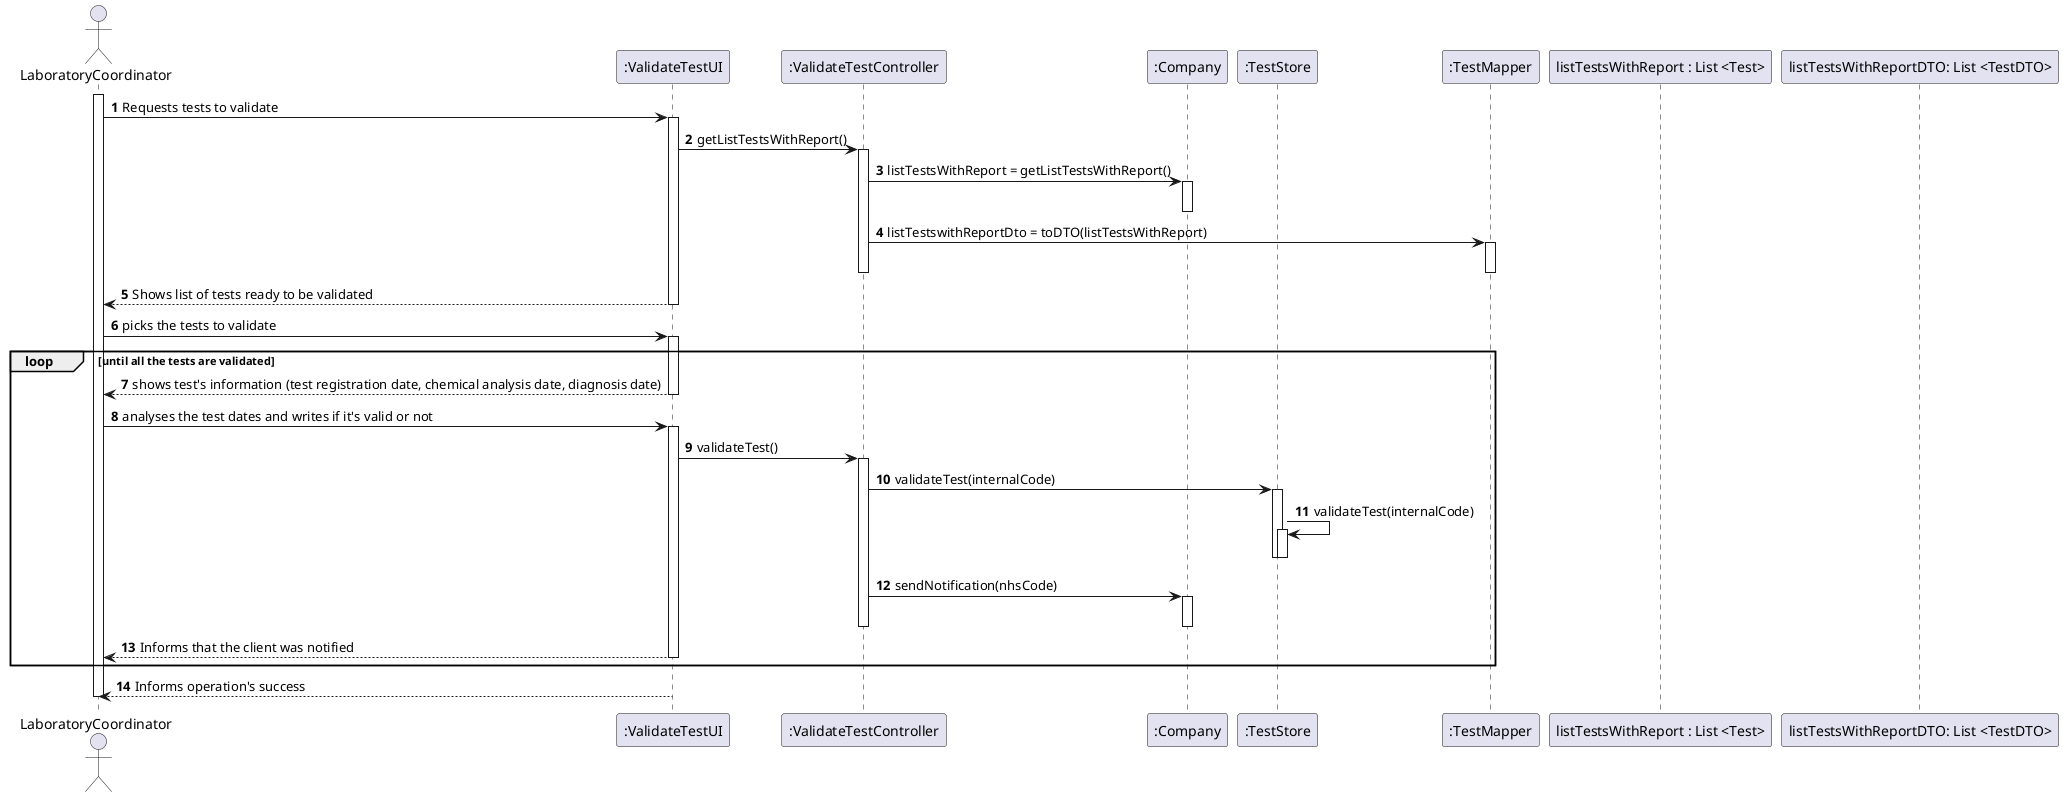 @startuml

autonumber

actor LaboratoryCoordinator as LABCO
participant ":ValidateTestUI" as UI
participant ":ValidateTestController" as CTRL
participant ":Company" as CMP
participant ":TestStore" as STORE
participant ":TestMapper" as MAP
participant "listTestsWithReport : List <Test>" as testList
participant "listTestsWithReportDTO: List <TestDTO>" as testListDTO


activate LABCO
LABCO -> UI: Requests tests to validate
activate UI
UI -> CTRL: getListTestsWithReport()
activate CTRL
CTRL -> CMP: listTestsWithReport = getListTestsWithReport()
activate CMP
deactivate CMP

CTRL -> MAP: listTestswithReportDto = toDTO(listTestsWithReport)
activate MAP
deactivate MAP

deactivate CTRL
UI --> LABCO: Shows list of tests ready to be validated
deactivate UI
LABCO -> UI: picks the tests to validate
loop until all the tests are validated
activate UI
UI --> LABCO: shows test's information (test registration date, chemical analysis date, diagnosis date)
deactivate UI
LABCO -> UI: analyses the test dates and writes if it's valid or not
activate UI
UI -> CTRL: validateTest()
activate CTRL
CTRL -> STORE: validateTest(internalCode)
activate STORE
STORE -> STORE: validateTest(internalCode)
activate STORE
deactivate STORE
deactivate STORE
CTRL -> CMP: sendNotification(nhsCode)
activate CMP
deactivate CMP
deactivate CTRL
UI --> LABCO: Informs that the client was notified
deactivate UI
end loop
UI --> LABCO: Informs operation's success
deactivate LABCO


@enduml